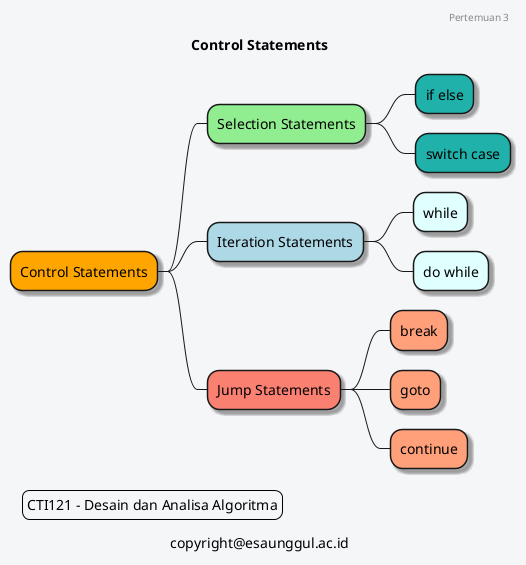 @startmindmap Pertemuan 3

skinparam Shadowing true
skinparam BackgroundColor #f5f6f8
skinparam LegendBackgroundColor #f5f6f8

*[#Orange] Control Statements

**[#LightGreen] Selection Statements
***[#LightSeaGreen] if else
***[#LightSeaGreen] switch case

**[#LightBlue] Iteration Statements
***[#LightCyan] while
  ***[#LightCyan] do while

  **[#Salmon] Jump Statements
  ***[#LightSalmon] break
    ***[#LightSalmon] goto
    ***[#LightSalmon] continue

    header
      Pertemuan 3
    endheader

    title Control Statements
    caption copyright@esaunggul.ac.id
    legend left
    CTI121 - Desain dan Analisa Algoritma
    endlegend

    @endmindmap